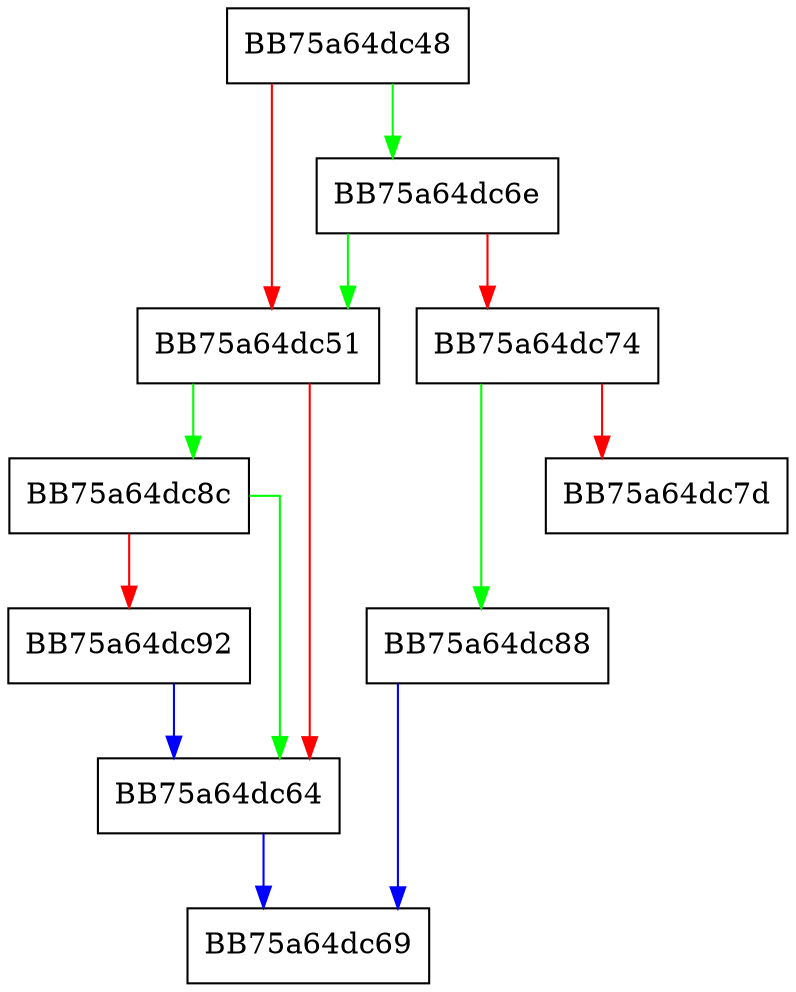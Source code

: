 digraph DlpIsUnallowedRDPApp {
  node [shape="box"];
  graph [splines=ortho];
  BB75a64dc48 -> BB75a64dc6e [color="green"];
  BB75a64dc48 -> BB75a64dc51 [color="red"];
  BB75a64dc51 -> BB75a64dc8c [color="green"];
  BB75a64dc51 -> BB75a64dc64 [color="red"];
  BB75a64dc64 -> BB75a64dc69 [color="blue"];
  BB75a64dc6e -> BB75a64dc51 [color="green"];
  BB75a64dc6e -> BB75a64dc74 [color="red"];
  BB75a64dc74 -> BB75a64dc88 [color="green"];
  BB75a64dc74 -> BB75a64dc7d [color="red"];
  BB75a64dc88 -> BB75a64dc69 [color="blue"];
  BB75a64dc8c -> BB75a64dc64 [color="green"];
  BB75a64dc8c -> BB75a64dc92 [color="red"];
  BB75a64dc92 -> BB75a64dc64 [color="blue"];
}
